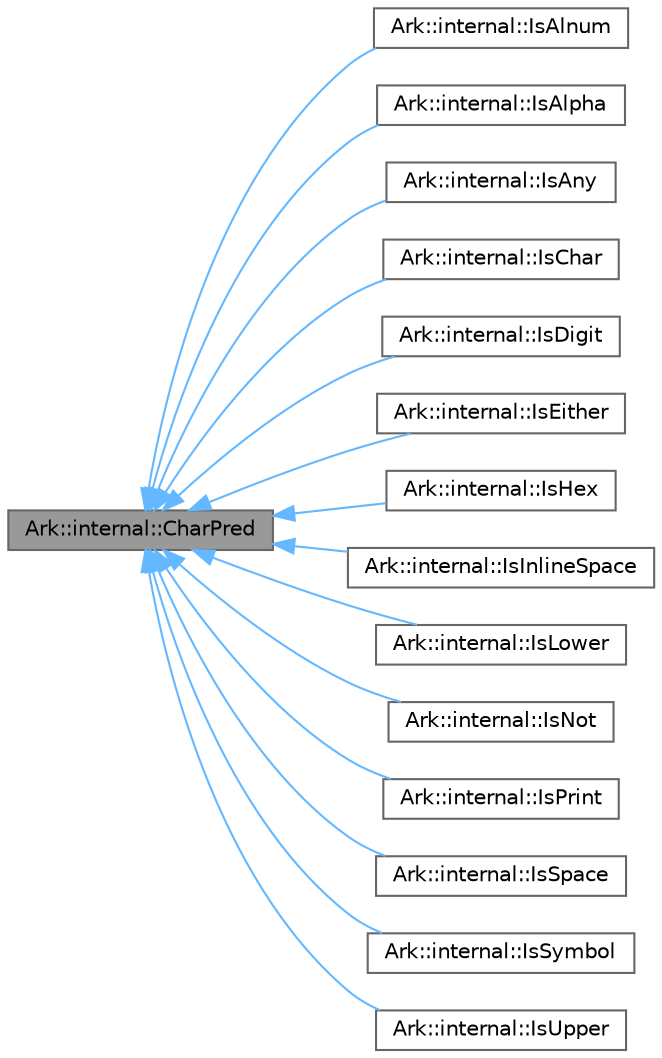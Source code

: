 digraph "Ark::internal::CharPred"
{
 // INTERACTIVE_SVG=YES
 // LATEX_PDF_SIZE
  bgcolor="transparent";
  edge [fontname=Helvetica,fontsize=10,labelfontname=Helvetica,labelfontsize=10];
  node [fontname=Helvetica,fontsize=10,shape=box,height=0.2,width=0.4];
  rankdir="LR";
  Node1 [label="Ark::internal::CharPred",height=0.2,width=0.4,color="gray40", fillcolor="grey60", style="filled", fontcolor="black",tooltip=" "];
  Node1 -> Node2 [dir="back",color="steelblue1",style="solid"];
  Node2 [label="Ark::internal::IsAlnum",height=0.2,width=0.4,color="gray40", fillcolor="white", style="filled",URL="$d6/dd4/structArk_1_1internal_1_1IsAlnum.html",tooltip=" "];
  Node1 -> Node3 [dir="back",color="steelblue1",style="solid"];
  Node3 [label="Ark::internal::IsAlpha",height=0.2,width=0.4,color="gray40", fillcolor="white", style="filled",URL="$d1/d0f/structArk_1_1internal_1_1IsAlpha.html",tooltip=" "];
  Node1 -> Node4 [dir="back",color="steelblue1",style="solid"];
  Node4 [label="Ark::internal::IsAny",height=0.2,width=0.4,color="gray40", fillcolor="white", style="filled",URL="$d7/dfe/structArk_1_1internal_1_1IsAny.html",tooltip=" "];
  Node1 -> Node5 [dir="back",color="steelblue1",style="solid"];
  Node5 [label="Ark::internal::IsChar",height=0.2,width=0.4,color="gray40", fillcolor="white", style="filled",URL="$d1/daf/structArk_1_1internal_1_1IsChar.html",tooltip=" "];
  Node1 -> Node6 [dir="back",color="steelblue1",style="solid"];
  Node6 [label="Ark::internal::IsDigit",height=0.2,width=0.4,color="gray40", fillcolor="white", style="filled",URL="$da/d0d/structArk_1_1internal_1_1IsDigit.html",tooltip=" "];
  Node1 -> Node7 [dir="back",color="steelblue1",style="solid"];
  Node7 [label="Ark::internal::IsEither",height=0.2,width=0.4,color="gray40", fillcolor="white", style="filled",URL="$da/d07/structArk_1_1internal_1_1IsEither.html",tooltip=" "];
  Node1 -> Node8 [dir="back",color="steelblue1",style="solid"];
  Node8 [label="Ark::internal::IsHex",height=0.2,width=0.4,color="gray40", fillcolor="white", style="filled",URL="$da/dbf/structArk_1_1internal_1_1IsHex.html",tooltip=" "];
  Node1 -> Node9 [dir="back",color="steelblue1",style="solid"];
  Node9 [label="Ark::internal::IsInlineSpace",height=0.2,width=0.4,color="gray40", fillcolor="white", style="filled",URL="$d7/dc3/structArk_1_1internal_1_1IsInlineSpace.html",tooltip=" "];
  Node1 -> Node10 [dir="back",color="steelblue1",style="solid"];
  Node10 [label="Ark::internal::IsLower",height=0.2,width=0.4,color="gray40", fillcolor="white", style="filled",URL="$d8/d62/structArk_1_1internal_1_1IsLower.html",tooltip=" "];
  Node1 -> Node11 [dir="back",color="steelblue1",style="solid"];
  Node11 [label="Ark::internal::IsNot",height=0.2,width=0.4,color="gray40", fillcolor="white", style="filled",URL="$dd/d27/structArk_1_1internal_1_1IsNot.html",tooltip=" "];
  Node1 -> Node12 [dir="back",color="steelblue1",style="solid"];
  Node12 [label="Ark::internal::IsPrint",height=0.2,width=0.4,color="gray40", fillcolor="white", style="filled",URL="$db/df6/structArk_1_1internal_1_1IsPrint.html",tooltip=" "];
  Node1 -> Node13 [dir="back",color="steelblue1",style="solid"];
  Node13 [label="Ark::internal::IsSpace",height=0.2,width=0.4,color="gray40", fillcolor="white", style="filled",URL="$dc/df7/structArk_1_1internal_1_1IsSpace.html",tooltip=" "];
  Node1 -> Node14 [dir="back",color="steelblue1",style="solid"];
  Node14 [label="Ark::internal::IsSymbol",height=0.2,width=0.4,color="gray40", fillcolor="white", style="filled",URL="$de/d0c/structArk_1_1internal_1_1IsSymbol.html",tooltip=" "];
  Node1 -> Node15 [dir="back",color="steelblue1",style="solid"];
  Node15 [label="Ark::internal::IsUpper",height=0.2,width=0.4,color="gray40", fillcolor="white", style="filled",URL="$dc/d27/structArk_1_1internal_1_1IsUpper.html",tooltip=" "];
}
